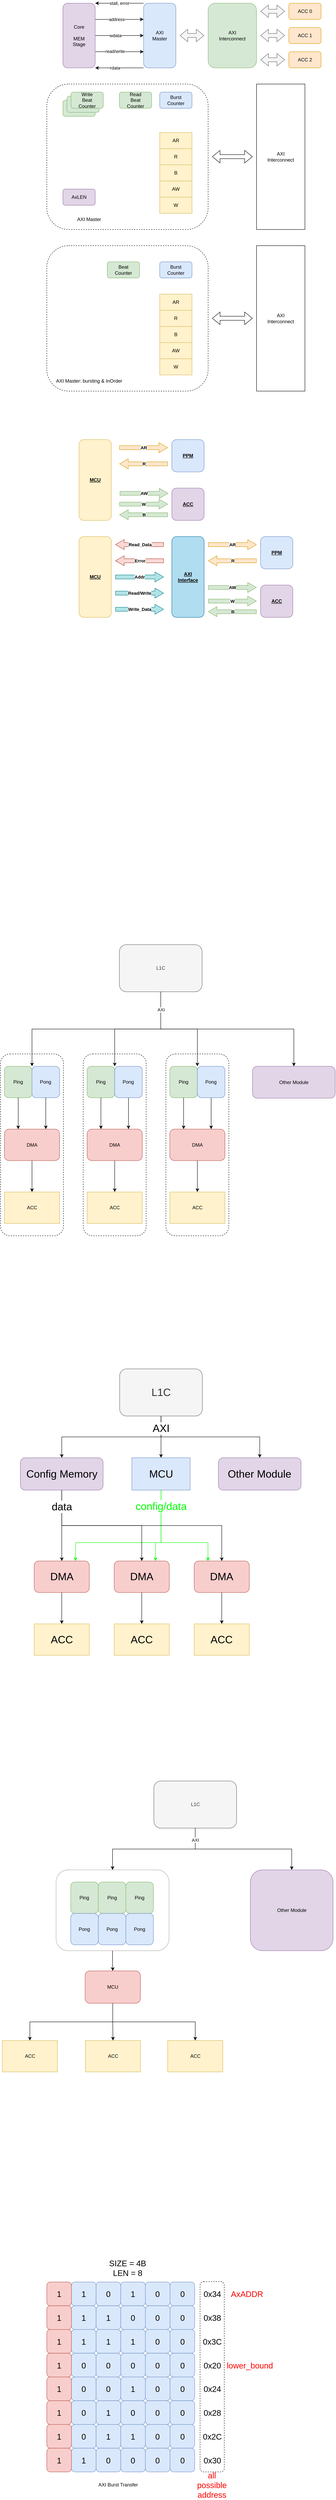 <mxfile version="21.6.8" type="device">
  <diagram name="Page-1" id="bExx7wGsUh9tUVkABb7P">
    <mxGraphModel dx="1382" dy="830" grid="0" gridSize="10" guides="1" tooltips="1" connect="1" arrows="1" fold="1" page="1" pageScale="1" pageWidth="850" pageHeight="1100" math="0" shadow="0">
      <root>
        <mxCell id="0" />
        <mxCell id="1" parent="0" />
        <mxCell id="WBLpp9h8ud4ae9By1l-Y-78" value="" style="rounded=1;whiteSpace=wrap;html=1;dashed=1;" parent="1" vertex="1">
          <mxGeometry x="500" y="5719" width="60" height="471" as="geometry" />
        </mxCell>
        <mxCell id="S4FHqJlfXJ-YBWW90FeC-46" value="" style="rounded=1;whiteSpace=wrap;html=1;dashed=1;" parent="1" vertex="1">
          <mxGeometry x="120" y="280" width="400" height="360" as="geometry" />
        </mxCell>
        <mxCell id="S4FHqJlfXJ-YBWW90FeC-2" value="" style="rounded=1;whiteSpace=wrap;html=1;fillColor=#d5e8d4;strokeColor=#82b366;" parent="1" vertex="1">
          <mxGeometry x="160" y="320" width="80" height="40" as="geometry" />
        </mxCell>
        <mxCell id="S4FHqJlfXJ-YBWW90FeC-3" value="AXI&lt;br&gt;Interconnect" style="rounded=0;whiteSpace=wrap;html=1;" parent="1" vertex="1">
          <mxGeometry x="640" y="280" width="120" height="360" as="geometry" />
        </mxCell>
        <mxCell id="S4FHqJlfXJ-YBWW90FeC-6" value="AR" style="rounded=0;whiteSpace=wrap;html=1;fillColor=#fff2cc;strokeColor=#d6b656;" parent="1" vertex="1">
          <mxGeometry x="400" y="400" width="80" height="40" as="geometry" />
        </mxCell>
        <mxCell id="S4FHqJlfXJ-YBWW90FeC-12" value="R" style="rounded=0;whiteSpace=wrap;html=1;fillColor=#fff2cc;strokeColor=#d6b656;" parent="1" vertex="1">
          <mxGeometry x="400" y="440" width="80" height="40" as="geometry" />
        </mxCell>
        <mxCell id="S4FHqJlfXJ-YBWW90FeC-13" value="B" style="rounded=0;whiteSpace=wrap;html=1;fillColor=#fff2cc;strokeColor=#d6b656;" parent="1" vertex="1">
          <mxGeometry x="400" y="480" width="80" height="40" as="geometry" />
        </mxCell>
        <mxCell id="S4FHqJlfXJ-YBWW90FeC-14" value="AW" style="rounded=0;whiteSpace=wrap;html=1;fillColor=#fff2cc;strokeColor=#d6b656;" parent="1" vertex="1">
          <mxGeometry x="400" y="520" width="80" height="40" as="geometry" />
        </mxCell>
        <mxCell id="S4FHqJlfXJ-YBWW90FeC-15" value="W" style="rounded=0;whiteSpace=wrap;html=1;fillColor=#fff2cc;strokeColor=#d6b656;" parent="1" vertex="1">
          <mxGeometry x="400" y="560" width="80" height="40" as="geometry" />
        </mxCell>
        <mxCell id="S4FHqJlfXJ-YBWW90FeC-18" style="edgeStyle=orthogonalEdgeStyle;rounded=0;orthogonalLoop=1;jettySize=auto;html=1;exitX=1;exitY=0.25;exitDx=0;exitDy=0;entryX=0;entryY=0.25;entryDx=0;entryDy=0;" parent="1" source="S4FHqJlfXJ-YBWW90FeC-16" target="S4FHqJlfXJ-YBWW90FeC-17" edge="1">
          <mxGeometry relative="1" as="geometry" />
        </mxCell>
        <mxCell id="S4FHqJlfXJ-YBWW90FeC-19" value="address" style="edgeLabel;html=1;align=center;verticalAlign=middle;resizable=0;points=[];" parent="S4FHqJlfXJ-YBWW90FeC-18" vertex="1" connectable="0">
          <mxGeometry x="-0.126" relative="1" as="geometry">
            <mxPoint as="offset" />
          </mxGeometry>
        </mxCell>
        <mxCell id="S4FHqJlfXJ-YBWW90FeC-20" style="edgeStyle=orthogonalEdgeStyle;rounded=0;orthogonalLoop=1;jettySize=auto;html=1;exitX=1;exitY=0.5;exitDx=0;exitDy=0;entryX=0;entryY=0.5;entryDx=0;entryDy=0;" parent="1" source="S4FHqJlfXJ-YBWW90FeC-16" target="S4FHqJlfXJ-YBWW90FeC-17" edge="1">
          <mxGeometry relative="1" as="geometry" />
        </mxCell>
        <mxCell id="S4FHqJlfXJ-YBWW90FeC-21" value="wdata" style="edgeLabel;html=1;align=center;verticalAlign=middle;resizable=0;points=[];" parent="S4FHqJlfXJ-YBWW90FeC-20" vertex="1" connectable="0">
          <mxGeometry x="-0.175" relative="1" as="geometry">
            <mxPoint as="offset" />
          </mxGeometry>
        </mxCell>
        <mxCell id="S4FHqJlfXJ-YBWW90FeC-22" style="edgeStyle=orthogonalEdgeStyle;rounded=0;orthogonalLoop=1;jettySize=auto;html=1;exitX=1;exitY=0.75;exitDx=0;exitDy=0;entryX=0;entryY=0.75;entryDx=0;entryDy=0;" parent="1" source="S4FHqJlfXJ-YBWW90FeC-16" target="S4FHqJlfXJ-YBWW90FeC-17" edge="1">
          <mxGeometry relative="1" as="geometry" />
        </mxCell>
        <mxCell id="S4FHqJlfXJ-YBWW90FeC-23" value="read/write" style="edgeLabel;html=1;align=center;verticalAlign=middle;resizable=0;points=[];" parent="S4FHqJlfXJ-YBWW90FeC-22" vertex="1" connectable="0">
          <mxGeometry x="-0.188" y="1" relative="1" as="geometry">
            <mxPoint as="offset" />
          </mxGeometry>
        </mxCell>
        <mxCell id="S4FHqJlfXJ-YBWW90FeC-16" value="Core&lt;br&gt;&lt;br&gt;MEM&lt;br&gt;Stage" style="rounded=1;whiteSpace=wrap;html=1;fillColor=#e1d5e7;strokeColor=#9673a6;" parent="1" vertex="1">
          <mxGeometry x="160" y="80" width="80" height="160" as="geometry" />
        </mxCell>
        <mxCell id="S4FHqJlfXJ-YBWW90FeC-24" style="edgeStyle=orthogonalEdgeStyle;rounded=0;orthogonalLoop=1;jettySize=auto;html=1;exitX=0;exitY=1;exitDx=0;exitDy=0;entryX=1;entryY=1;entryDx=0;entryDy=0;" parent="1" source="S4FHqJlfXJ-YBWW90FeC-17" target="S4FHqJlfXJ-YBWW90FeC-16" edge="1">
          <mxGeometry relative="1" as="geometry">
            <Array as="points">
              <mxPoint x="300" y="240" />
              <mxPoint x="300" y="240" />
            </Array>
          </mxGeometry>
        </mxCell>
        <mxCell id="S4FHqJlfXJ-YBWW90FeC-25" value="rdata" style="edgeLabel;html=1;align=center;verticalAlign=middle;resizable=0;points=[];" parent="S4FHqJlfXJ-YBWW90FeC-24" vertex="1" connectable="0">
          <mxGeometry x="0.188" relative="1" as="geometry">
            <mxPoint as="offset" />
          </mxGeometry>
        </mxCell>
        <mxCell id="S4FHqJlfXJ-YBWW90FeC-26" style="edgeStyle=orthogonalEdgeStyle;rounded=0;orthogonalLoop=1;jettySize=auto;html=1;exitX=0;exitY=0;exitDx=0;exitDy=0;entryX=1;entryY=0;entryDx=0;entryDy=0;" parent="1" source="S4FHqJlfXJ-YBWW90FeC-17" target="S4FHqJlfXJ-YBWW90FeC-16" edge="1">
          <mxGeometry relative="1" as="geometry">
            <Array as="points">
              <mxPoint x="300" y="80" />
              <mxPoint x="300" y="80" />
            </Array>
          </mxGeometry>
        </mxCell>
        <mxCell id="S4FHqJlfXJ-YBWW90FeC-27" value="stall, error" style="edgeLabel;html=1;align=center;verticalAlign=middle;resizable=0;points=[];" parent="S4FHqJlfXJ-YBWW90FeC-26" vertex="1" connectable="0">
          <mxGeometry x="0.011" relative="1" as="geometry">
            <mxPoint as="offset" />
          </mxGeometry>
        </mxCell>
        <mxCell id="S4FHqJlfXJ-YBWW90FeC-17" value="AXI&lt;br&gt;Master" style="rounded=1;whiteSpace=wrap;html=1;fillColor=#dae8fc;strokeColor=#6c8ebf;" parent="1" vertex="1">
          <mxGeometry x="360" y="80" width="80" height="160" as="geometry" />
        </mxCell>
        <mxCell id="S4FHqJlfXJ-YBWW90FeC-28" value="AXI&lt;br&gt;Interconnect" style="rounded=1;whiteSpace=wrap;html=1;fillColor=#d5e8d4;strokeColor=#82b366;" parent="1" vertex="1">
          <mxGeometry x="520" y="80" width="120" height="160" as="geometry" />
        </mxCell>
        <mxCell id="S4FHqJlfXJ-YBWW90FeC-29" value="ACC 0" style="rounded=1;whiteSpace=wrap;html=1;fillColor=#ffe6cc;strokeColor=#d79b00;" parent="1" vertex="1">
          <mxGeometry x="720" y="80" width="80" height="40" as="geometry" />
        </mxCell>
        <mxCell id="S4FHqJlfXJ-YBWW90FeC-30" value="ACC 2" style="rounded=1;whiteSpace=wrap;html=1;fillColor=#ffe6cc;strokeColor=#d79b00;" parent="1" vertex="1">
          <mxGeometry x="720" y="200" width="80" height="40" as="geometry" />
        </mxCell>
        <mxCell id="S4FHqJlfXJ-YBWW90FeC-31" value="ACC 1" style="rounded=1;whiteSpace=wrap;html=1;fillColor=#ffe6cc;strokeColor=#d79b00;" parent="1" vertex="1">
          <mxGeometry x="720" y="140" width="80" height="40" as="geometry" />
        </mxCell>
        <mxCell id="S4FHqJlfXJ-YBWW90FeC-32" value="" style="shape=flexArrow;endArrow=classic;startArrow=classic;html=1;rounded=0;fillColor=#f5f5f5;strokeColor=#666666;" parent="1" edge="1">
          <mxGeometry width="100" height="100" relative="1" as="geometry">
            <mxPoint x="450" y="159.88" as="sourcePoint" />
            <mxPoint x="510" y="159.88" as="targetPoint" />
          </mxGeometry>
        </mxCell>
        <mxCell id="S4FHqJlfXJ-YBWW90FeC-33" value="" style="shape=flexArrow;endArrow=classic;startArrow=classic;html=1;rounded=0;fillColor=#f5f5f5;strokeColor=#666666;" parent="1" edge="1">
          <mxGeometry width="100" height="100" relative="1" as="geometry">
            <mxPoint x="650" y="159.88" as="sourcePoint" />
            <mxPoint x="710" y="159.88" as="targetPoint" />
          </mxGeometry>
        </mxCell>
        <mxCell id="S4FHqJlfXJ-YBWW90FeC-34" value="" style="shape=flexArrow;endArrow=classic;startArrow=classic;html=1;rounded=0;fillColor=#f5f5f5;strokeColor=#666666;" parent="1" edge="1">
          <mxGeometry width="100" height="100" relative="1" as="geometry">
            <mxPoint x="650" y="219.88" as="sourcePoint" />
            <mxPoint x="710" y="219.88" as="targetPoint" />
          </mxGeometry>
        </mxCell>
        <mxCell id="S4FHqJlfXJ-YBWW90FeC-35" value="" style="shape=flexArrow;endArrow=classic;startArrow=classic;html=1;rounded=0;fillColor=#f5f5f5;strokeColor=#666666;" parent="1" edge="1">
          <mxGeometry width="100" height="100" relative="1" as="geometry">
            <mxPoint x="650" y="99.88" as="sourcePoint" />
            <mxPoint x="710" y="99.88" as="targetPoint" />
          </mxGeometry>
        </mxCell>
        <mxCell id="S4FHqJlfXJ-YBWW90FeC-39" value="" style="rounded=1;whiteSpace=wrap;html=1;fillColor=#d5e8d4;strokeColor=#82b366;" parent="1" vertex="1">
          <mxGeometry x="170" y="310" width="80" height="40" as="geometry" />
        </mxCell>
        <mxCell id="S4FHqJlfXJ-YBWW90FeC-38" value="Write&lt;br&gt;Beat&lt;br&gt;Counter" style="rounded=1;whiteSpace=wrap;html=1;fillColor=#d5e8d4;strokeColor=#82b366;" parent="1" vertex="1">
          <mxGeometry x="180" y="300" width="80" height="40" as="geometry" />
        </mxCell>
        <mxCell id="S4FHqJlfXJ-YBWW90FeC-40" value="Burst&lt;br&gt;Counter" style="rounded=1;whiteSpace=wrap;html=1;fillColor=#dae8fc;strokeColor=#6c8ebf;" parent="1" vertex="1">
          <mxGeometry x="400" y="300" width="80" height="40" as="geometry" />
        </mxCell>
        <mxCell id="S4FHqJlfXJ-YBWW90FeC-43" value="Read&lt;br&gt;Beat&lt;br&gt;Counter" style="rounded=1;whiteSpace=wrap;html=1;fillColor=#d5e8d4;strokeColor=#82b366;" parent="1" vertex="1">
          <mxGeometry x="300" y="300" width="80" height="40" as="geometry" />
        </mxCell>
        <mxCell id="S4FHqJlfXJ-YBWW90FeC-50" value="AXI Master" style="text;html=1;strokeColor=none;fillColor=none;align=center;verticalAlign=middle;whiteSpace=wrap;rounded=0;" parent="1" vertex="1">
          <mxGeometry x="140" y="600" width="170" height="30" as="geometry" />
        </mxCell>
        <mxCell id="S4FHqJlfXJ-YBWW90FeC-51" value="" style="shape=flexArrow;endArrow=classic;startArrow=classic;html=1;rounded=0;" parent="1" edge="1">
          <mxGeometry width="100" height="100" relative="1" as="geometry">
            <mxPoint x="530" y="459.79" as="sourcePoint" />
            <mxPoint x="630" y="459.79" as="targetPoint" />
          </mxGeometry>
        </mxCell>
        <mxCell id="S4FHqJlfXJ-YBWW90FeC-52" value="" style="rounded=1;whiteSpace=wrap;html=1;dashed=1;" parent="1" vertex="1">
          <mxGeometry x="120" y="680" width="400" height="360" as="geometry" />
        </mxCell>
        <mxCell id="S4FHqJlfXJ-YBWW90FeC-54" value="AXI&lt;br&gt;Interconnect" style="rounded=0;whiteSpace=wrap;html=1;" parent="1" vertex="1">
          <mxGeometry x="640" y="680" width="120" height="360" as="geometry" />
        </mxCell>
        <mxCell id="S4FHqJlfXJ-YBWW90FeC-55" value="AR" style="rounded=0;whiteSpace=wrap;html=1;fillColor=#fff2cc;strokeColor=#d6b656;" parent="1" vertex="1">
          <mxGeometry x="400" y="800" width="80" height="40" as="geometry" />
        </mxCell>
        <mxCell id="S4FHqJlfXJ-YBWW90FeC-57" value="R" style="rounded=0;whiteSpace=wrap;html=1;fillColor=#fff2cc;strokeColor=#d6b656;" parent="1" vertex="1">
          <mxGeometry x="400" y="840" width="80" height="40" as="geometry" />
        </mxCell>
        <mxCell id="S4FHqJlfXJ-YBWW90FeC-58" value="B" style="rounded=0;whiteSpace=wrap;html=1;fillColor=#fff2cc;strokeColor=#d6b656;" parent="1" vertex="1">
          <mxGeometry x="400" y="880" width="80" height="40" as="geometry" />
        </mxCell>
        <mxCell id="S4FHqJlfXJ-YBWW90FeC-59" value="AW" style="rounded=0;whiteSpace=wrap;html=1;fillColor=#fff2cc;strokeColor=#d6b656;" parent="1" vertex="1">
          <mxGeometry x="400" y="920" width="80" height="40" as="geometry" />
        </mxCell>
        <mxCell id="S4FHqJlfXJ-YBWW90FeC-60" value="W" style="rounded=0;whiteSpace=wrap;html=1;fillColor=#fff2cc;strokeColor=#d6b656;" parent="1" vertex="1">
          <mxGeometry x="400" y="960" width="80" height="40" as="geometry" />
        </mxCell>
        <mxCell id="S4FHqJlfXJ-YBWW90FeC-63" value="Burst&lt;br&gt;Counter" style="rounded=1;whiteSpace=wrap;html=1;fillColor=#dae8fc;strokeColor=#6c8ebf;" parent="1" vertex="1">
          <mxGeometry x="400" y="720" width="80" height="40" as="geometry" />
        </mxCell>
        <mxCell id="S4FHqJlfXJ-YBWW90FeC-68" value="AXI Master: bursting &amp;amp; InOrder" style="text;html=1;strokeColor=none;fillColor=none;align=center;verticalAlign=middle;whiteSpace=wrap;rounded=0;" parent="1" vertex="1">
          <mxGeometry x="140" y="1000" width="170" height="30" as="geometry" />
        </mxCell>
        <mxCell id="S4FHqJlfXJ-YBWW90FeC-69" value="" style="shape=flexArrow;endArrow=classic;startArrow=classic;html=1;rounded=0;" parent="1" edge="1">
          <mxGeometry width="100" height="100" relative="1" as="geometry">
            <mxPoint x="530" y="859.79" as="sourcePoint" />
            <mxPoint x="630" y="859.79" as="targetPoint" />
          </mxGeometry>
        </mxCell>
        <mxCell id="S4FHqJlfXJ-YBWW90FeC-70" value="Beat&lt;br&gt;Counter" style="rounded=1;whiteSpace=wrap;html=1;fillColor=#d5e8d4;strokeColor=#82b366;" parent="1" vertex="1">
          <mxGeometry x="270" y="720" width="80" height="40" as="geometry" />
        </mxCell>
        <mxCell id="S4FHqJlfXJ-YBWW90FeC-71" value="AxLEN" style="rounded=1;whiteSpace=wrap;html=1;fillColor=#e1d5e7;strokeColor=#9673a6;" parent="1" vertex="1">
          <mxGeometry x="160" y="540" width="80" height="40" as="geometry" />
        </mxCell>
        <mxCell id="SkjHFvPQyZqQ3PcsHYjH-1" value="MCU" style="rounded=1;whiteSpace=wrap;html=1;fillColor=#fff2cc;strokeColor=#d6b656;fontStyle=5" parent="1" vertex="1">
          <mxGeometry x="200" y="1160" width="80" height="200" as="geometry" />
        </mxCell>
        <mxCell id="SkjHFvPQyZqQ3PcsHYjH-2" value="PPM" style="rounded=1;whiteSpace=wrap;html=1;fillColor=#dae8fc;strokeColor=#6c8ebf;fontStyle=5" parent="1" vertex="1">
          <mxGeometry x="430" y="1160" width="80" height="80" as="geometry" />
        </mxCell>
        <mxCell id="SkjHFvPQyZqQ3PcsHYjH-3" value="" style="shape=flexArrow;endArrow=classic;html=1;rounded=0;endWidth=13.714;endSize=6.811;fillColor=#ffe6cc;strokeColor=#d79b00;fontStyle=1" parent="1" edge="1">
          <mxGeometry width="50" height="50" relative="1" as="geometry">
            <mxPoint x="300" y="1180" as="sourcePoint" />
            <mxPoint x="420" y="1180" as="targetPoint" />
          </mxGeometry>
        </mxCell>
        <mxCell id="SkjHFvPQyZqQ3PcsHYjH-5" value="AR" style="edgeLabel;html=1;align=center;verticalAlign=middle;resizable=0;points=[];fontStyle=1" parent="SkjHFvPQyZqQ3PcsHYjH-3" vertex="1" connectable="0">
          <mxGeometry x="-0.141" y="2" relative="1" as="geometry">
            <mxPoint x="8" y="2" as="offset" />
          </mxGeometry>
        </mxCell>
        <mxCell id="SkjHFvPQyZqQ3PcsHYjH-6" value="" style="shape=flexArrow;endArrow=classic;html=1;rounded=0;endWidth=13.714;endSize=6.811;fillColor=#ffe6cc;strokeColor=#d79b00;fontStyle=1" parent="1" edge="1">
          <mxGeometry width="50" height="50" relative="1" as="geometry">
            <mxPoint x="420" y="1220" as="sourcePoint" />
            <mxPoint x="300" y="1220" as="targetPoint" />
          </mxGeometry>
        </mxCell>
        <mxCell id="SkjHFvPQyZqQ3PcsHYjH-8" value="R" style="edgeLabel;html=1;align=center;verticalAlign=middle;resizable=0;points=[];fontStyle=1" parent="SkjHFvPQyZqQ3PcsHYjH-6" vertex="1" connectable="0">
          <mxGeometry x="-0.012" y="-2" relative="1" as="geometry">
            <mxPoint y="2" as="offset" />
          </mxGeometry>
        </mxCell>
        <mxCell id="SkjHFvPQyZqQ3PcsHYjH-10" value="ACC" style="rounded=1;whiteSpace=wrap;html=1;fillColor=#e1d5e7;strokeColor=#9673a6;fontStyle=5" parent="1" vertex="1">
          <mxGeometry x="430" y="1280" width="80" height="80" as="geometry" />
        </mxCell>
        <mxCell id="SkjHFvPQyZqQ3PcsHYjH-11" value="" style="shape=flexArrow;endArrow=classic;html=1;rounded=0;endWidth=13.714;endSize=6.811;fillColor=#d5e8d4;strokeColor=#82b366;fontStyle=1" parent="1" edge="1">
          <mxGeometry width="50" height="50" relative="1" as="geometry">
            <mxPoint x="301" y="1293" as="sourcePoint" />
            <mxPoint x="421" y="1293" as="targetPoint" />
          </mxGeometry>
        </mxCell>
        <mxCell id="SkjHFvPQyZqQ3PcsHYjH-12" value="AW" style="edgeLabel;html=1;align=center;verticalAlign=middle;resizable=0;points=[];fontStyle=1" parent="SkjHFvPQyZqQ3PcsHYjH-11" vertex="1" connectable="0">
          <mxGeometry x="-0.141" y="2" relative="1" as="geometry">
            <mxPoint x="8" y="2" as="offset" />
          </mxGeometry>
        </mxCell>
        <mxCell id="SkjHFvPQyZqQ3PcsHYjH-13" value="" style="shape=flexArrow;endArrow=classic;html=1;rounded=0;endWidth=13.714;endSize=6.811;fillColor=#d5e8d4;strokeColor=#82b366;fontStyle=1" parent="1" edge="1">
          <mxGeometry width="50" height="50" relative="1" as="geometry">
            <mxPoint x="420" y="1346" as="sourcePoint" />
            <mxPoint x="300" y="1346" as="targetPoint" />
          </mxGeometry>
        </mxCell>
        <mxCell id="SkjHFvPQyZqQ3PcsHYjH-14" value="B" style="edgeLabel;html=1;align=center;verticalAlign=middle;resizable=0;points=[];fontStyle=1" parent="SkjHFvPQyZqQ3PcsHYjH-13" vertex="1" connectable="0">
          <mxGeometry x="-0.012" y="-2" relative="1" as="geometry">
            <mxPoint y="2" as="offset" />
          </mxGeometry>
        </mxCell>
        <mxCell id="SkjHFvPQyZqQ3PcsHYjH-15" value="" style="shape=flexArrow;endArrow=classic;html=1;rounded=0;endWidth=13.714;endSize=6.811;fillColor=#d5e8d4;strokeColor=#82b366;fontStyle=1" parent="1" edge="1">
          <mxGeometry width="50" height="50" relative="1" as="geometry">
            <mxPoint x="300" y="1319.71" as="sourcePoint" />
            <mxPoint x="420" y="1319.71" as="targetPoint" />
          </mxGeometry>
        </mxCell>
        <mxCell id="SkjHFvPQyZqQ3PcsHYjH-16" value="W" style="edgeLabel;html=1;align=center;verticalAlign=middle;resizable=0;points=[];fontStyle=1" parent="SkjHFvPQyZqQ3PcsHYjH-15" vertex="1" connectable="0">
          <mxGeometry x="-0.141" y="2" relative="1" as="geometry">
            <mxPoint x="8" y="2" as="offset" />
          </mxGeometry>
        </mxCell>
        <mxCell id="SkjHFvPQyZqQ3PcsHYjH-18" value="MCU" style="rounded=1;whiteSpace=wrap;html=1;fillColor=#fff2cc;strokeColor=#d6b656;fontStyle=5" parent="1" vertex="1">
          <mxGeometry x="200" y="1400" width="80" height="200" as="geometry" />
        </mxCell>
        <mxCell id="SkjHFvPQyZqQ3PcsHYjH-19" value="PPM" style="rounded=1;whiteSpace=wrap;html=1;fillColor=#dae8fc;strokeColor=#6c8ebf;fontStyle=5" parent="1" vertex="1">
          <mxGeometry x="650" y="1400" width="80" height="80" as="geometry" />
        </mxCell>
        <mxCell id="SkjHFvPQyZqQ3PcsHYjH-20" value="" style="shape=flexArrow;endArrow=classic;html=1;rounded=0;endWidth=13.714;endSize=6.811;fillColor=#ffe6cc;strokeColor=#d79b00;fontStyle=1" parent="1" edge="1">
          <mxGeometry width="50" height="50" relative="1" as="geometry">
            <mxPoint x="520" y="1420" as="sourcePoint" />
            <mxPoint x="640" y="1420" as="targetPoint" />
          </mxGeometry>
        </mxCell>
        <mxCell id="SkjHFvPQyZqQ3PcsHYjH-21" value="AR" style="edgeLabel;html=1;align=center;verticalAlign=middle;resizable=0;points=[];fontStyle=1" parent="SkjHFvPQyZqQ3PcsHYjH-20" vertex="1" connectable="0">
          <mxGeometry x="-0.141" y="2" relative="1" as="geometry">
            <mxPoint x="8" y="2" as="offset" />
          </mxGeometry>
        </mxCell>
        <mxCell id="SkjHFvPQyZqQ3PcsHYjH-22" value="" style="shape=flexArrow;endArrow=classic;html=1;rounded=0;endWidth=13.714;endSize=6.811;fillColor=#ffe6cc;strokeColor=#d79b00;fontStyle=1" parent="1" edge="1">
          <mxGeometry width="50" height="50" relative="1" as="geometry">
            <mxPoint x="640" y="1460" as="sourcePoint" />
            <mxPoint x="520" y="1460" as="targetPoint" />
          </mxGeometry>
        </mxCell>
        <mxCell id="SkjHFvPQyZqQ3PcsHYjH-23" value="R" style="edgeLabel;html=1;align=center;verticalAlign=middle;resizable=0;points=[];fontStyle=1" parent="SkjHFvPQyZqQ3PcsHYjH-22" vertex="1" connectable="0">
          <mxGeometry x="-0.012" y="-2" relative="1" as="geometry">
            <mxPoint y="2" as="offset" />
          </mxGeometry>
        </mxCell>
        <mxCell id="SkjHFvPQyZqQ3PcsHYjH-24" value="ACC" style="rounded=1;whiteSpace=wrap;html=1;fillColor=#e1d5e7;strokeColor=#9673a6;fontStyle=5" parent="1" vertex="1">
          <mxGeometry x="650" y="1520" width="80" height="80" as="geometry" />
        </mxCell>
        <mxCell id="SkjHFvPQyZqQ3PcsHYjH-25" value="" style="shape=flexArrow;endArrow=classic;html=1;rounded=0;endWidth=13.714;endSize=6.811;fillColor=#d5e8d4;strokeColor=#82b366;fontStyle=1" parent="1" edge="1">
          <mxGeometry width="50" height="50" relative="1" as="geometry">
            <mxPoint x="520" y="1526" as="sourcePoint" />
            <mxPoint x="640" y="1526" as="targetPoint" />
          </mxGeometry>
        </mxCell>
        <mxCell id="SkjHFvPQyZqQ3PcsHYjH-26" value="AW" style="edgeLabel;html=1;align=center;verticalAlign=middle;resizable=0;points=[];fontStyle=1" parent="SkjHFvPQyZqQ3PcsHYjH-25" vertex="1" connectable="0">
          <mxGeometry x="-0.141" y="2" relative="1" as="geometry">
            <mxPoint x="8" y="2" as="offset" />
          </mxGeometry>
        </mxCell>
        <mxCell id="SkjHFvPQyZqQ3PcsHYjH-27" value="" style="shape=flexArrow;endArrow=classic;html=1;rounded=0;endWidth=13.714;endSize=6.811;fillColor=#d5e8d4;strokeColor=#82b366;fontStyle=1" parent="1" edge="1">
          <mxGeometry width="50" height="50" relative="1" as="geometry">
            <mxPoint x="640" y="1586" as="sourcePoint" />
            <mxPoint x="520" y="1586" as="targetPoint" />
          </mxGeometry>
        </mxCell>
        <mxCell id="SkjHFvPQyZqQ3PcsHYjH-28" value="B" style="edgeLabel;html=1;align=center;verticalAlign=middle;resizable=0;points=[];fontStyle=1" parent="SkjHFvPQyZqQ3PcsHYjH-27" vertex="1" connectable="0">
          <mxGeometry x="-0.012" y="-2" relative="1" as="geometry">
            <mxPoint y="2" as="offset" />
          </mxGeometry>
        </mxCell>
        <mxCell id="SkjHFvPQyZqQ3PcsHYjH-29" value="" style="shape=flexArrow;endArrow=classic;html=1;rounded=0;endWidth=13.714;endSize=6.811;fillColor=#d5e8d4;strokeColor=#82b366;fontStyle=1" parent="1" edge="1">
          <mxGeometry width="50" height="50" relative="1" as="geometry">
            <mxPoint x="520" y="1559.71" as="sourcePoint" />
            <mxPoint x="640" y="1559.71" as="targetPoint" />
          </mxGeometry>
        </mxCell>
        <mxCell id="SkjHFvPQyZqQ3PcsHYjH-30" value="W" style="edgeLabel;html=1;align=center;verticalAlign=middle;resizable=0;points=[];fontStyle=1" parent="SkjHFvPQyZqQ3PcsHYjH-29" vertex="1" connectable="0">
          <mxGeometry x="-0.141" y="2" relative="1" as="geometry">
            <mxPoint x="8" y="2" as="offset" />
          </mxGeometry>
        </mxCell>
        <mxCell id="SkjHFvPQyZqQ3PcsHYjH-31" value="AXI&lt;br&gt;Interface" style="rounded=1;whiteSpace=wrap;html=1;fillColor=#b1ddf0;fontStyle=5;strokeColor=#10739e;" parent="1" vertex="1">
          <mxGeometry x="430" y="1400" width="80" height="200" as="geometry" />
        </mxCell>
        <mxCell id="SkjHFvPQyZqQ3PcsHYjH-32" value="" style="shape=flexArrow;endArrow=classic;html=1;rounded=0;endWidth=13.714;endSize=6.811;fillColor=#b0e3e6;strokeColor=#0e8088;fontStyle=1" parent="1" edge="1">
          <mxGeometry width="50" height="50" relative="1" as="geometry">
            <mxPoint x="290" y="1500" as="sourcePoint" />
            <mxPoint x="410" y="1500" as="targetPoint" />
          </mxGeometry>
        </mxCell>
        <mxCell id="SkjHFvPQyZqQ3PcsHYjH-33" value="Addr" style="edgeLabel;html=1;align=center;verticalAlign=middle;resizable=0;points=[];fontStyle=1" parent="SkjHFvPQyZqQ3PcsHYjH-32" vertex="1" connectable="0">
          <mxGeometry x="-0.141" y="2" relative="1" as="geometry">
            <mxPoint x="8" y="2" as="offset" />
          </mxGeometry>
        </mxCell>
        <mxCell id="SkjHFvPQyZqQ3PcsHYjH-34" value="" style="shape=flexArrow;endArrow=classic;html=1;rounded=0;endWidth=13.714;endSize=6.811;fillColor=#b0e3e6;strokeColor=#0e8088;fontStyle=1" parent="1" edge="1">
          <mxGeometry width="50" height="50" relative="1" as="geometry">
            <mxPoint x="290" y="1540" as="sourcePoint" />
            <mxPoint x="410" y="1540" as="targetPoint" />
          </mxGeometry>
        </mxCell>
        <mxCell id="SkjHFvPQyZqQ3PcsHYjH-35" value="Read/Write" style="edgeLabel;html=1;align=center;verticalAlign=middle;resizable=0;points=[];fontStyle=1" parent="SkjHFvPQyZqQ3PcsHYjH-34" vertex="1" connectable="0">
          <mxGeometry x="-0.141" y="2" relative="1" as="geometry">
            <mxPoint x="8" y="2" as="offset" />
          </mxGeometry>
        </mxCell>
        <mxCell id="SkjHFvPQyZqQ3PcsHYjH-36" value="" style="shape=flexArrow;endArrow=classic;html=1;rounded=0;endWidth=13.714;endSize=6.811;fillColor=#b0e3e6;strokeColor=#0e8088;fontStyle=1" parent="1" edge="1">
          <mxGeometry width="50" height="50" relative="1" as="geometry">
            <mxPoint x="290" y="1580" as="sourcePoint" />
            <mxPoint x="410" y="1580" as="targetPoint" />
          </mxGeometry>
        </mxCell>
        <mxCell id="SkjHFvPQyZqQ3PcsHYjH-37" value="Write_Data" style="edgeLabel;html=1;align=center;verticalAlign=middle;resizable=0;points=[];fontStyle=1" parent="SkjHFvPQyZqQ3PcsHYjH-36" vertex="1" connectable="0">
          <mxGeometry x="-0.141" y="2" relative="1" as="geometry">
            <mxPoint x="8" y="2" as="offset" />
          </mxGeometry>
        </mxCell>
        <mxCell id="SkjHFvPQyZqQ3PcsHYjH-38" value="" style="shape=flexArrow;endArrow=classic;html=1;rounded=0;endWidth=13.714;endSize=6.811;fillColor=#fad9d5;strokeColor=#ae4132;fontStyle=1" parent="1" edge="1">
          <mxGeometry width="50" height="50" relative="1" as="geometry">
            <mxPoint x="410" y="1419.82" as="sourcePoint" />
            <mxPoint x="290" y="1419.82" as="targetPoint" />
          </mxGeometry>
        </mxCell>
        <mxCell id="SkjHFvPQyZqQ3PcsHYjH-39" value="Read_Data" style="edgeLabel;html=1;align=center;verticalAlign=middle;resizable=0;points=[];fontStyle=1" parent="SkjHFvPQyZqQ3PcsHYjH-38" vertex="1" connectable="0">
          <mxGeometry x="-0.012" y="-2" relative="1" as="geometry">
            <mxPoint y="2" as="offset" />
          </mxGeometry>
        </mxCell>
        <mxCell id="SkjHFvPQyZqQ3PcsHYjH-41" value="" style="shape=flexArrow;endArrow=classic;html=1;rounded=0;endWidth=13.714;endSize=6.811;fillColor=#fad9d5;strokeColor=#ae4132;fontStyle=1" parent="1" edge="1">
          <mxGeometry width="50" height="50" relative="1" as="geometry">
            <mxPoint x="410" y="1459.82" as="sourcePoint" />
            <mxPoint x="290" y="1459.82" as="targetPoint" />
          </mxGeometry>
        </mxCell>
        <mxCell id="SkjHFvPQyZqQ3PcsHYjH-42" value="Error" style="edgeLabel;html=1;align=center;verticalAlign=middle;resizable=0;points=[];fontStyle=1" parent="SkjHFvPQyZqQ3PcsHYjH-41" vertex="1" connectable="0">
          <mxGeometry x="-0.012" y="-2" relative="1" as="geometry">
            <mxPoint y="2" as="offset" />
          </mxGeometry>
        </mxCell>
        <mxCell id="YGJ72AznllFPjdNBUUNP-44" value="" style="rounded=1;whiteSpace=wrap;html=1;dashed=1;" parent="1" vertex="1">
          <mxGeometry x="5.33" y="2680.56" width="156" height="450" as="geometry" />
        </mxCell>
        <mxCell id="YGJ72AznllFPjdNBUUNP-16" value="" style="group" parent="1" vertex="1" connectable="0">
          <mxGeometry x="15" y="2711.111" width="136.667" height="388.889" as="geometry" />
        </mxCell>
        <mxCell id="YGJ72AznllFPjdNBUUNP-1" value="ACC" style="rounded=0;whiteSpace=wrap;html=1;fillColor=#fff2cc;strokeColor=#d6b656;" parent="YGJ72AznllFPjdNBUUNP-16" vertex="1">
          <mxGeometry y="311.111" width="136.667" height="77.778" as="geometry" />
        </mxCell>
        <mxCell id="YGJ72AznllFPjdNBUUNP-2" value="Ping" style="rounded=1;whiteSpace=wrap;html=1;fillColor=#d5e8d4;strokeColor=#82b366;" parent="YGJ72AznllFPjdNBUUNP-16" vertex="1">
          <mxGeometry width="68.333" height="77.778" as="geometry" />
        </mxCell>
        <mxCell id="YGJ72AznllFPjdNBUUNP-3" value="Pong" style="rounded=1;whiteSpace=wrap;html=1;fillColor=#dae8fc;strokeColor=#6c8ebf;" parent="YGJ72AznllFPjdNBUUNP-16" vertex="1">
          <mxGeometry x="68.333" width="68.333" height="77.778" as="geometry" />
        </mxCell>
        <mxCell id="YGJ72AznllFPjdNBUUNP-13" style="edgeStyle=orthogonalEdgeStyle;rounded=0;orthogonalLoop=1;jettySize=auto;html=1;exitX=0.5;exitY=1;exitDx=0;exitDy=0;entryX=0.5;entryY=0;entryDx=0;entryDy=0;" parent="YGJ72AznllFPjdNBUUNP-16" source="YGJ72AznllFPjdNBUUNP-4" target="YGJ72AznllFPjdNBUUNP-1" edge="1">
          <mxGeometry relative="1" as="geometry" />
        </mxCell>
        <mxCell id="YGJ72AznllFPjdNBUUNP-4" value="DMA" style="rounded=1;whiteSpace=wrap;html=1;fillColor=#f8cecc;strokeColor=#b85450;" parent="YGJ72AznllFPjdNBUUNP-16" vertex="1">
          <mxGeometry y="155.556" width="136.667" height="77.778" as="geometry" />
        </mxCell>
        <mxCell id="YGJ72AznllFPjdNBUUNP-14" style="edgeStyle=orthogonalEdgeStyle;rounded=0;orthogonalLoop=1;jettySize=auto;html=1;exitX=0.5;exitY=1;exitDx=0;exitDy=0;entryX=0.25;entryY=0;entryDx=0;entryDy=0;" parent="YGJ72AznllFPjdNBUUNP-16" source="YGJ72AznllFPjdNBUUNP-2" target="YGJ72AznllFPjdNBUUNP-4" edge="1">
          <mxGeometry relative="1" as="geometry" />
        </mxCell>
        <mxCell id="YGJ72AznllFPjdNBUUNP-15" style="edgeStyle=orthogonalEdgeStyle;rounded=0;orthogonalLoop=1;jettySize=auto;html=1;exitX=0.5;exitY=1;exitDx=0;exitDy=0;entryX=0.75;entryY=0;entryDx=0;entryDy=0;" parent="YGJ72AznllFPjdNBUUNP-16" source="YGJ72AznllFPjdNBUUNP-3" target="YGJ72AznllFPjdNBUUNP-4" edge="1">
          <mxGeometry relative="1" as="geometry" />
        </mxCell>
        <mxCell id="YGJ72AznllFPjdNBUUNP-17" value="" style="group" parent="1" vertex="1" connectable="0">
          <mxGeometry x="220" y="2711.111" width="146.33" height="419.449" as="geometry" />
        </mxCell>
        <mxCell id="YGJ72AznllFPjdNBUUNP-46" value="" style="rounded=1;whiteSpace=wrap;html=1;dashed=1;" parent="YGJ72AznllFPjdNBUUNP-17" vertex="1">
          <mxGeometry x="-9.67" y="-30.551" width="156" height="450" as="geometry" />
        </mxCell>
        <mxCell id="YGJ72AznllFPjdNBUUNP-18" value="ACC" style="rounded=0;whiteSpace=wrap;html=1;fillColor=#fff2cc;strokeColor=#d6b656;" parent="YGJ72AznllFPjdNBUUNP-17" vertex="1">
          <mxGeometry y="311.111" width="136.667" height="77.778" as="geometry" />
        </mxCell>
        <mxCell id="YGJ72AznllFPjdNBUUNP-19" value="Ping" style="rounded=1;whiteSpace=wrap;html=1;fillColor=#d5e8d4;strokeColor=#82b366;" parent="YGJ72AznllFPjdNBUUNP-17" vertex="1">
          <mxGeometry width="68.333" height="77.778" as="geometry" />
        </mxCell>
        <mxCell id="YGJ72AznllFPjdNBUUNP-20" value="Pong" style="rounded=1;whiteSpace=wrap;html=1;fillColor=#dae8fc;strokeColor=#6c8ebf;" parent="YGJ72AznllFPjdNBUUNP-17" vertex="1">
          <mxGeometry x="68.333" width="68.333" height="77.778" as="geometry" />
        </mxCell>
        <mxCell id="YGJ72AznllFPjdNBUUNP-21" style="edgeStyle=orthogonalEdgeStyle;rounded=0;orthogonalLoop=1;jettySize=auto;html=1;exitX=0.5;exitY=1;exitDx=0;exitDy=0;entryX=0.5;entryY=0;entryDx=0;entryDy=0;" parent="YGJ72AznllFPjdNBUUNP-17" source="YGJ72AznllFPjdNBUUNP-22" target="YGJ72AznllFPjdNBUUNP-18" edge="1">
          <mxGeometry relative="1" as="geometry" />
        </mxCell>
        <mxCell id="YGJ72AznllFPjdNBUUNP-22" value="DMA" style="rounded=1;whiteSpace=wrap;html=1;fillColor=#f8cecc;strokeColor=#b85450;" parent="YGJ72AznllFPjdNBUUNP-17" vertex="1">
          <mxGeometry y="155.556" width="136.667" height="77.778" as="geometry" />
        </mxCell>
        <mxCell id="YGJ72AznllFPjdNBUUNP-23" style="edgeStyle=orthogonalEdgeStyle;rounded=0;orthogonalLoop=1;jettySize=auto;html=1;exitX=0.5;exitY=1;exitDx=0;exitDy=0;entryX=0.25;entryY=0;entryDx=0;entryDy=0;" parent="YGJ72AznllFPjdNBUUNP-17" source="YGJ72AznllFPjdNBUUNP-19" target="YGJ72AznllFPjdNBUUNP-22" edge="1">
          <mxGeometry relative="1" as="geometry" />
        </mxCell>
        <mxCell id="YGJ72AznllFPjdNBUUNP-24" style="edgeStyle=orthogonalEdgeStyle;rounded=0;orthogonalLoop=1;jettySize=auto;html=1;exitX=0.5;exitY=1;exitDx=0;exitDy=0;entryX=0.75;entryY=0;entryDx=0;entryDy=0;" parent="YGJ72AznllFPjdNBUUNP-17" source="YGJ72AznllFPjdNBUUNP-20" target="YGJ72AznllFPjdNBUUNP-22" edge="1">
          <mxGeometry relative="1" as="geometry" />
        </mxCell>
        <mxCell id="YGJ72AznllFPjdNBUUNP-25" value="" style="group" parent="1" vertex="1" connectable="0">
          <mxGeometry x="425" y="2711.111" width="146.33" height="419.449" as="geometry" />
        </mxCell>
        <mxCell id="YGJ72AznllFPjdNBUUNP-47" value="" style="rounded=1;whiteSpace=wrap;html=1;dashed=1;" parent="YGJ72AznllFPjdNBUUNP-25" vertex="1">
          <mxGeometry x="-9.67" y="-30.551" width="156" height="450" as="geometry" />
        </mxCell>
        <mxCell id="YGJ72AznllFPjdNBUUNP-26" value="ACC" style="rounded=0;whiteSpace=wrap;html=1;fillColor=#fff2cc;strokeColor=#d6b656;" parent="YGJ72AznllFPjdNBUUNP-25" vertex="1">
          <mxGeometry y="311.111" width="136.667" height="77.778" as="geometry" />
        </mxCell>
        <mxCell id="YGJ72AznllFPjdNBUUNP-27" value="Ping" style="rounded=1;whiteSpace=wrap;html=1;fillColor=#d5e8d4;strokeColor=#82b366;" parent="YGJ72AznllFPjdNBUUNP-25" vertex="1">
          <mxGeometry width="68.333" height="77.778" as="geometry" />
        </mxCell>
        <mxCell id="YGJ72AznllFPjdNBUUNP-28" value="Pong" style="rounded=1;whiteSpace=wrap;html=1;fillColor=#dae8fc;strokeColor=#6c8ebf;" parent="YGJ72AznllFPjdNBUUNP-25" vertex="1">
          <mxGeometry x="68.333" width="68.333" height="77.778" as="geometry" />
        </mxCell>
        <mxCell id="YGJ72AznllFPjdNBUUNP-29" style="edgeStyle=orthogonalEdgeStyle;rounded=0;orthogonalLoop=1;jettySize=auto;html=1;exitX=0.5;exitY=1;exitDx=0;exitDy=0;entryX=0.5;entryY=0;entryDx=0;entryDy=0;" parent="YGJ72AznllFPjdNBUUNP-25" source="YGJ72AznllFPjdNBUUNP-30" target="YGJ72AznllFPjdNBUUNP-26" edge="1">
          <mxGeometry relative="1" as="geometry" />
        </mxCell>
        <mxCell id="YGJ72AznllFPjdNBUUNP-30" value="DMA" style="rounded=1;whiteSpace=wrap;html=1;fillColor=#f8cecc;strokeColor=#b85450;" parent="YGJ72AznllFPjdNBUUNP-25" vertex="1">
          <mxGeometry y="155.556" width="136.667" height="77.778" as="geometry" />
        </mxCell>
        <mxCell id="YGJ72AznllFPjdNBUUNP-31" style="edgeStyle=orthogonalEdgeStyle;rounded=0;orthogonalLoop=1;jettySize=auto;html=1;exitX=0.5;exitY=1;exitDx=0;exitDy=0;entryX=0.25;entryY=0;entryDx=0;entryDy=0;" parent="YGJ72AznllFPjdNBUUNP-25" source="YGJ72AznllFPjdNBUUNP-27" target="YGJ72AznllFPjdNBUUNP-30" edge="1">
          <mxGeometry relative="1" as="geometry" />
        </mxCell>
        <mxCell id="YGJ72AznllFPjdNBUUNP-32" style="edgeStyle=orthogonalEdgeStyle;rounded=0;orthogonalLoop=1;jettySize=auto;html=1;exitX=0.5;exitY=1;exitDx=0;exitDy=0;entryX=0.75;entryY=0;entryDx=0;entryDy=0;" parent="YGJ72AznllFPjdNBUUNP-25" source="YGJ72AznllFPjdNBUUNP-28" target="YGJ72AznllFPjdNBUUNP-30" edge="1">
          <mxGeometry relative="1" as="geometry" />
        </mxCell>
        <mxCell id="YGJ72AznllFPjdNBUUNP-38" style="edgeStyle=orthogonalEdgeStyle;rounded=0;orthogonalLoop=1;jettySize=auto;html=1;exitX=0.5;exitY=1;exitDx=0;exitDy=0;entryX=1;entryY=0;entryDx=0;entryDy=0;" parent="1" source="YGJ72AznllFPjdNBUUNP-33" target="YGJ72AznllFPjdNBUUNP-2" edge="1">
          <mxGeometry relative="1" as="geometry" />
        </mxCell>
        <mxCell id="YGJ72AznllFPjdNBUUNP-39" style="edgeStyle=orthogonalEdgeStyle;rounded=0;orthogonalLoop=1;jettySize=auto;html=1;exitX=0.5;exitY=1;exitDx=0;exitDy=0;entryX=0;entryY=0;entryDx=0;entryDy=0;" parent="1" source="YGJ72AznllFPjdNBUUNP-33" target="YGJ72AznllFPjdNBUUNP-20" edge="1">
          <mxGeometry relative="1" as="geometry" />
        </mxCell>
        <mxCell id="YGJ72AznllFPjdNBUUNP-40" style="edgeStyle=orthogonalEdgeStyle;rounded=0;orthogonalLoop=1;jettySize=auto;html=1;exitX=0.5;exitY=1;exitDx=0;exitDy=0;entryX=1;entryY=0;entryDx=0;entryDy=0;" parent="1" source="YGJ72AznllFPjdNBUUNP-33" target="YGJ72AznllFPjdNBUUNP-27" edge="1">
          <mxGeometry relative="1" as="geometry" />
        </mxCell>
        <mxCell id="YGJ72AznllFPjdNBUUNP-33" value="L1C" style="rounded=1;whiteSpace=wrap;html=1;fillColor=#f5f5f5;fontColor=#333333;strokeColor=#666666;" parent="1" vertex="1">
          <mxGeometry x="300.003" y="2410" width="205" height="116.667" as="geometry" />
        </mxCell>
        <mxCell id="YGJ72AznllFPjdNBUUNP-41" value="Other Module" style="rounded=1;whiteSpace=wrap;html=1;fillColor=#e1d5e7;strokeColor=#9673a6;" parent="1" vertex="1">
          <mxGeometry x="630" y="2711.11" width="205" height="78.89" as="geometry" />
        </mxCell>
        <mxCell id="YGJ72AznllFPjdNBUUNP-42" style="edgeStyle=orthogonalEdgeStyle;rounded=0;orthogonalLoop=1;jettySize=auto;html=1;exitX=0.5;exitY=1;exitDx=0;exitDy=0;entryX=0.5;entryY=0;entryDx=0;entryDy=0;" parent="1" source="YGJ72AznllFPjdNBUUNP-33" target="YGJ72AznllFPjdNBUUNP-41" edge="1">
          <mxGeometry relative="1" as="geometry" />
        </mxCell>
        <mxCell id="YGJ72AznllFPjdNBUUNP-48" value="AXI" style="edgeLabel;html=1;align=center;verticalAlign=middle;resizable=0;points=[];" parent="YGJ72AznllFPjdNBUUNP-42" vertex="1" connectable="0">
          <mxGeometry x="-0.828" relative="1" as="geometry">
            <mxPoint as="offset" />
          </mxGeometry>
        </mxCell>
        <mxCell id="dYiA6J6rqs8MyJlBLLix-5" style="edgeStyle=orthogonalEdgeStyle;rounded=0;orthogonalLoop=1;jettySize=auto;html=1;exitX=0.5;exitY=1;exitDx=0;exitDy=0;entryX=0.5;entryY=0;entryDx=0;entryDy=0;fontSize=26;" edge="1" parent="1" source="YGJ72AznllFPjdNBUUNP-79" target="dYiA6J6rqs8MyJlBLLix-2">
          <mxGeometry relative="1" as="geometry" />
        </mxCell>
        <mxCell id="dYiA6J6rqs8MyJlBLLix-6" style="edgeStyle=orthogonalEdgeStyle;rounded=0;orthogonalLoop=1;jettySize=auto;html=1;exitX=0.5;exitY=1;exitDx=0;exitDy=0;fontSize=26;" edge="1" parent="1" source="YGJ72AznllFPjdNBUUNP-79" target="dYiA6J6rqs8MyJlBLLix-4">
          <mxGeometry relative="1" as="geometry" />
        </mxCell>
        <mxCell id="YGJ72AznllFPjdNBUUNP-79" value="L1C" style="rounded=1;whiteSpace=wrap;html=1;fillColor=#f5f5f5;fontColor=#333333;strokeColor=#666666;fontSize=26;" parent="1" vertex="1">
          <mxGeometry x="300.673" y="3460" width="205" height="116.667" as="geometry" />
        </mxCell>
        <mxCell id="YGJ72AznllFPjdNBUUNP-80" value="Other Module" style="rounded=1;whiteSpace=wrap;html=1;fillColor=#e1d5e7;strokeColor=#9673a6;fontSize=26;" parent="1" vertex="1">
          <mxGeometry x="545.42" y="3680" width="205" height="80" as="geometry" />
        </mxCell>
        <mxCell id="YGJ72AznllFPjdNBUUNP-81" style="edgeStyle=orthogonalEdgeStyle;rounded=0;orthogonalLoop=1;jettySize=auto;html=1;exitX=0.5;exitY=1;exitDx=0;exitDy=0;entryX=0.5;entryY=0;entryDx=0;entryDy=0;fontSize=26;" parent="1" source="YGJ72AznllFPjdNBUUNP-79" target="YGJ72AznllFPjdNBUUNP-80" edge="1">
          <mxGeometry relative="1" as="geometry" />
        </mxCell>
        <mxCell id="YGJ72AznllFPjdNBUUNP-82" value="AXI" style="edgeLabel;html=1;align=center;verticalAlign=middle;resizable=0;points=[];fontSize=26;" parent="YGJ72AznllFPjdNBUUNP-81" vertex="1" connectable="0">
          <mxGeometry x="-0.828" relative="1" as="geometry">
            <mxPoint as="offset" />
          </mxGeometry>
        </mxCell>
        <mxCell id="YGJ72AznllFPjdNBUUNP-51" value="ACC" style="rounded=0;whiteSpace=wrap;html=1;fillColor=#fff2cc;strokeColor=#d6b656;fontSize=26;" parent="1" vertex="1">
          <mxGeometry x="88.75" y="4091.112" width="136.667" height="77.778" as="geometry" />
        </mxCell>
        <mxCell id="YGJ72AznllFPjdNBUUNP-54" style="edgeStyle=orthogonalEdgeStyle;rounded=0;orthogonalLoop=1;jettySize=auto;html=1;exitX=0.5;exitY=1;exitDx=0;exitDy=0;entryX=0.5;entryY=0;entryDx=0;entryDy=0;fontSize=26;" parent="1" source="YGJ72AznllFPjdNBUUNP-55" target="YGJ72AznllFPjdNBUUNP-51" edge="1">
          <mxGeometry relative="1" as="geometry" />
        </mxCell>
        <mxCell id="YGJ72AznllFPjdNBUUNP-55" value="DMA" style="rounded=1;whiteSpace=wrap;html=1;fillColor=#f8cecc;strokeColor=#b85450;fontSize=26;" parent="1" vertex="1">
          <mxGeometry x="88.75" y="3935.557" width="136.667" height="77.778" as="geometry" />
        </mxCell>
        <mxCell id="YGJ72AznllFPjdNBUUNP-60" value="ACC" style="rounded=0;whiteSpace=wrap;html=1;fillColor=#fff2cc;strokeColor=#d6b656;fontSize=26;" parent="1" vertex="1">
          <mxGeometry x="287.09" y="4091.112" width="136.667" height="77.778" as="geometry" />
        </mxCell>
        <mxCell id="YGJ72AznllFPjdNBUUNP-63" style="edgeStyle=orthogonalEdgeStyle;rounded=0;orthogonalLoop=1;jettySize=auto;html=1;exitX=0.5;exitY=1;exitDx=0;exitDy=0;entryX=0.5;entryY=0;entryDx=0;entryDy=0;fontSize=26;" parent="1" source="YGJ72AznllFPjdNBUUNP-64" target="YGJ72AznllFPjdNBUUNP-60" edge="1">
          <mxGeometry relative="1" as="geometry" />
        </mxCell>
        <mxCell id="YGJ72AznllFPjdNBUUNP-64" value="DMA" style="rounded=1;whiteSpace=wrap;html=1;fillColor=#f8cecc;strokeColor=#b85450;fontSize=26;" parent="1" vertex="1">
          <mxGeometry x="287.09" y="3935.557" width="136.667" height="77.778" as="geometry" />
        </mxCell>
        <mxCell id="YGJ72AznllFPjdNBUUNP-69" value="ACC" style="rounded=0;whiteSpace=wrap;html=1;fillColor=#fff2cc;strokeColor=#d6b656;fontSize=26;" parent="1" vertex="1">
          <mxGeometry x="485.42" y="4091.112" width="136.667" height="77.778" as="geometry" />
        </mxCell>
        <mxCell id="YGJ72AznllFPjdNBUUNP-72" style="edgeStyle=orthogonalEdgeStyle;rounded=0;orthogonalLoop=1;jettySize=auto;html=1;exitX=0.5;exitY=1;exitDx=0;exitDy=0;entryX=0.5;entryY=0;entryDx=0;entryDy=0;fontSize=26;" parent="1" source="YGJ72AznllFPjdNBUUNP-73" target="YGJ72AznllFPjdNBUUNP-69" edge="1">
          <mxGeometry relative="1" as="geometry" />
        </mxCell>
        <mxCell id="YGJ72AznllFPjdNBUUNP-73" value="DMA" style="rounded=1;whiteSpace=wrap;html=1;fillColor=#f8cecc;strokeColor=#b85450;fontSize=26;" parent="1" vertex="1">
          <mxGeometry x="485.42" y="3935.557" width="136.667" height="77.778" as="geometry" />
        </mxCell>
        <mxCell id="YGJ72AznllFPjdNBUUNP-97" style="edgeStyle=orthogonalEdgeStyle;rounded=0;orthogonalLoop=1;jettySize=auto;html=1;exitX=0.5;exitY=1;exitDx=0;exitDy=0;" parent="1" source="YGJ72AznllFPjdNBUUNP-98" target="YGJ72AznllFPjdNBUUNP-114" edge="1">
          <mxGeometry relative="1" as="geometry" />
        </mxCell>
        <mxCell id="YGJ72AznllFPjdNBUUNP-98" value="L1C" style="rounded=1;whiteSpace=wrap;html=1;fillColor=#f5f5f5;fontColor=#333333;strokeColor=#666666;" parent="1" vertex="1">
          <mxGeometry x="385.503" y="4480" width="205" height="116.667" as="geometry" />
        </mxCell>
        <mxCell id="YGJ72AznllFPjdNBUUNP-99" value="Other Module" style="rounded=1;whiteSpace=wrap;html=1;fillColor=#e1d5e7;strokeColor=#9673a6;" parent="1" vertex="1">
          <mxGeometry x="624.67" y="4700" width="205" height="200" as="geometry" />
        </mxCell>
        <mxCell id="YGJ72AznllFPjdNBUUNP-100" style="edgeStyle=orthogonalEdgeStyle;rounded=0;orthogonalLoop=1;jettySize=auto;html=1;exitX=0.5;exitY=1;exitDx=0;exitDy=0;entryX=0.5;entryY=0;entryDx=0;entryDy=0;" parent="1" source="YGJ72AznllFPjdNBUUNP-98" target="YGJ72AznllFPjdNBUUNP-99" edge="1">
          <mxGeometry relative="1" as="geometry" />
        </mxCell>
        <mxCell id="YGJ72AznllFPjdNBUUNP-101" value="AXI" style="edgeLabel;html=1;align=center;verticalAlign=middle;resizable=0;points=[];" parent="YGJ72AznllFPjdNBUUNP-100" vertex="1" connectable="0">
          <mxGeometry x="-0.828" relative="1" as="geometry">
            <mxPoint as="offset" />
          </mxGeometry>
        </mxCell>
        <mxCell id="YGJ72AznllFPjdNBUUNP-102" value="ACC" style="rounded=0;whiteSpace=wrap;html=1;fillColor=#fff2cc;strokeColor=#d6b656;" parent="1" vertex="1">
          <mxGeometry x="9.67" y="5122.222" width="136.667" height="77.778" as="geometry" />
        </mxCell>
        <mxCell id="YGJ72AznllFPjdNBUUNP-106" value="ACC" style="rounded=0;whiteSpace=wrap;html=1;fillColor=#fff2cc;strokeColor=#d6b656;" parent="1" vertex="1">
          <mxGeometry x="215.67" y="5122.222" width="136.667" height="77.778" as="geometry" />
        </mxCell>
        <mxCell id="YGJ72AznllFPjdNBUUNP-110" value="ACC" style="rounded=0;whiteSpace=wrap;html=1;fillColor=#fff2cc;strokeColor=#d6b656;" parent="1" vertex="1">
          <mxGeometry x="419.67" y="5122.222" width="136.667" height="77.778" as="geometry" />
        </mxCell>
        <mxCell id="YGJ72AznllFPjdNBUUNP-113" value="" style="group" parent="1" vertex="1" connectable="0">
          <mxGeometry x="143" y="4700" width="280" height="200" as="geometry" />
        </mxCell>
        <mxCell id="YGJ72AznllFPjdNBUUNP-114" value="" style="rounded=1;whiteSpace=wrap;html=1;dashed=1;dashPattern=1 2;" parent="YGJ72AznllFPjdNBUUNP-113" vertex="1">
          <mxGeometry width="280" height="200" as="geometry" />
        </mxCell>
        <mxCell id="YGJ72AznllFPjdNBUUNP-115" value="" style="group" parent="YGJ72AznllFPjdNBUUNP-113" vertex="1" connectable="0">
          <mxGeometry x="36.34" y="30.001" width="205.017" height="155.558" as="geometry" />
        </mxCell>
        <mxCell id="YGJ72AznllFPjdNBUUNP-116" value="Ping" style="rounded=1;whiteSpace=wrap;html=1;fillColor=#d5e8d4;strokeColor=#82b366;" parent="YGJ72AznllFPjdNBUUNP-115" vertex="1">
          <mxGeometry width="68.333" height="77.778" as="geometry" />
        </mxCell>
        <mxCell id="YGJ72AznllFPjdNBUUNP-117" value="Pong" style="rounded=1;whiteSpace=wrap;html=1;fillColor=#dae8fc;strokeColor=#6c8ebf;" parent="YGJ72AznllFPjdNBUUNP-115" vertex="1">
          <mxGeometry x="0.003" y="77.78" width="68.333" height="77.778" as="geometry" />
        </mxCell>
        <mxCell id="YGJ72AznllFPjdNBUUNP-118" value="Ping" style="rounded=1;whiteSpace=wrap;html=1;fillColor=#d5e8d4;strokeColor=#82b366;" parent="YGJ72AznllFPjdNBUUNP-115" vertex="1">
          <mxGeometry x="68.34" width="68.333" height="77.778" as="geometry" />
        </mxCell>
        <mxCell id="YGJ72AznllFPjdNBUUNP-119" value="Pong" style="rounded=1;whiteSpace=wrap;html=1;fillColor=#dae8fc;strokeColor=#6c8ebf;" parent="YGJ72AznllFPjdNBUUNP-115" vertex="1">
          <mxGeometry x="68.343" y="77.78" width="68.333" height="77.778" as="geometry" />
        </mxCell>
        <mxCell id="YGJ72AznllFPjdNBUUNP-120" value="Ping" style="rounded=1;whiteSpace=wrap;html=1;fillColor=#d5e8d4;strokeColor=#82b366;" parent="YGJ72AznllFPjdNBUUNP-115" vertex="1">
          <mxGeometry x="136.68" y="4.547e-13" width="68.333" height="77.778" as="geometry" />
        </mxCell>
        <mxCell id="YGJ72AznllFPjdNBUUNP-121" value="Pong" style="rounded=1;whiteSpace=wrap;html=1;fillColor=#dae8fc;strokeColor=#6c8ebf;" parent="YGJ72AznllFPjdNBUUNP-115" vertex="1">
          <mxGeometry x="136.683" y="77.78" width="68.333" height="77.778" as="geometry" />
        </mxCell>
        <mxCell id="YGJ72AznllFPjdNBUUNP-126" style="edgeStyle=orthogonalEdgeStyle;rounded=0;orthogonalLoop=1;jettySize=auto;html=1;exitX=0.5;exitY=1;exitDx=0;exitDy=0;" parent="1" source="YGJ72AznllFPjdNBUUNP-124" target="YGJ72AznllFPjdNBUUNP-106" edge="1">
          <mxGeometry relative="1" as="geometry" />
        </mxCell>
        <mxCell id="YGJ72AznllFPjdNBUUNP-127" style="edgeStyle=orthogonalEdgeStyle;rounded=0;orthogonalLoop=1;jettySize=auto;html=1;exitX=0.5;exitY=1;exitDx=0;exitDy=0;" parent="1" source="YGJ72AznllFPjdNBUUNP-124" target="YGJ72AznllFPjdNBUUNP-102" edge="1">
          <mxGeometry relative="1" as="geometry" />
        </mxCell>
        <mxCell id="YGJ72AznllFPjdNBUUNP-128" style="edgeStyle=orthogonalEdgeStyle;rounded=0;orthogonalLoop=1;jettySize=auto;html=1;exitX=0.5;exitY=1;exitDx=0;exitDy=0;" parent="1" source="YGJ72AznllFPjdNBUUNP-124" target="YGJ72AznllFPjdNBUUNP-110" edge="1">
          <mxGeometry relative="1" as="geometry" />
        </mxCell>
        <mxCell id="YGJ72AznllFPjdNBUUNP-124" value="MCU" style="rounded=1;whiteSpace=wrap;html=1;fillColor=#f8cecc;strokeColor=#b85450;" parent="1" vertex="1">
          <mxGeometry x="215" y="4950" width="137" height="80" as="geometry" />
        </mxCell>
        <mxCell id="YGJ72AznllFPjdNBUUNP-125" style="edgeStyle=orthogonalEdgeStyle;rounded=0;orthogonalLoop=1;jettySize=auto;html=1;exitX=0.5;exitY=1;exitDx=0;exitDy=0;" parent="1" source="YGJ72AznllFPjdNBUUNP-114" target="YGJ72AznllFPjdNBUUNP-124" edge="1">
          <mxGeometry relative="1" as="geometry" />
        </mxCell>
        <mxCell id="WBLpp9h8ud4ae9By1l-Y-74" value="" style="group;fontSize=20;" parent="1" vertex="1" connectable="0">
          <mxGeometry x="140" y="5720" width="520" height="470.0" as="geometry" />
        </mxCell>
        <mxCell id="WBLpp9h8ud4ae9By1l-Y-62" value="0x34" style="text;html=1;strokeColor=none;fillColor=none;align=center;verticalAlign=middle;whiteSpace=wrap;rounded=0;fontSize=20;" parent="WBLpp9h8ud4ae9By1l-Y-74" vertex="1">
          <mxGeometry x="346.667" y="7.344" width="86.667" height="44.063" as="geometry" />
        </mxCell>
        <mxCell id="WBLpp9h8ud4ae9By1l-Y-63" value="0x38" style="text;html=1;strokeColor=none;fillColor=none;align=center;verticalAlign=middle;whiteSpace=wrap;rounded=0;fontSize=20;" parent="WBLpp9h8ud4ae9By1l-Y-74" vertex="1">
          <mxGeometry x="346.667" y="66.094" width="86.667" height="44.063" as="geometry" />
        </mxCell>
        <mxCell id="WBLpp9h8ud4ae9By1l-Y-64" value="0x3C" style="text;html=1;strokeColor=none;fillColor=none;align=center;verticalAlign=middle;whiteSpace=wrap;rounded=0;fontSize=20;" parent="WBLpp9h8ud4ae9By1l-Y-74" vertex="1">
          <mxGeometry x="346.667" y="124.844" width="86.667" height="44.063" as="geometry" />
        </mxCell>
        <mxCell id="WBLpp9h8ud4ae9By1l-Y-65" value="0x20" style="text;html=1;strokeColor=none;fillColor=none;align=center;verticalAlign=middle;whiteSpace=wrap;rounded=0;fontSize=20;" parent="WBLpp9h8ud4ae9By1l-Y-74" vertex="1">
          <mxGeometry x="346.667" y="183.594" width="86.667" height="44.063" as="geometry" />
        </mxCell>
        <mxCell id="WBLpp9h8ud4ae9By1l-Y-66" value="0x24" style="text;html=1;strokeColor=none;fillColor=none;align=center;verticalAlign=middle;whiteSpace=wrap;rounded=0;fontSize=20;" parent="WBLpp9h8ud4ae9By1l-Y-74" vertex="1">
          <mxGeometry x="346.667" y="242.344" width="86.667" height="44.063" as="geometry" />
        </mxCell>
        <mxCell id="WBLpp9h8ud4ae9By1l-Y-67" value="0x28" style="text;html=1;strokeColor=none;fillColor=none;align=center;verticalAlign=middle;whiteSpace=wrap;rounded=0;fontSize=20;" parent="WBLpp9h8ud4ae9By1l-Y-74" vertex="1">
          <mxGeometry x="346.667" y="301.094" width="86.667" height="44.063" as="geometry" />
        </mxCell>
        <mxCell id="WBLpp9h8ud4ae9By1l-Y-68" value="0x2C" style="text;html=1;strokeColor=none;fillColor=none;align=center;verticalAlign=middle;whiteSpace=wrap;rounded=0;fontSize=20;" parent="WBLpp9h8ud4ae9By1l-Y-74" vertex="1">
          <mxGeometry x="346.667" y="359.844" width="86.667" height="44.063" as="geometry" />
        </mxCell>
        <mxCell id="WBLpp9h8ud4ae9By1l-Y-69" value="0x30" style="text;html=1;strokeColor=none;fillColor=none;align=center;verticalAlign=middle;whiteSpace=wrap;rounded=0;fontSize=20;" parent="WBLpp9h8ud4ae9By1l-Y-74" vertex="1">
          <mxGeometry x="346.667" y="418.594" width="86.667" height="44.063" as="geometry" />
        </mxCell>
        <mxCell id="WBLpp9h8ud4ae9By1l-Y-72" value="&lt;font color=&quot;#ff0000&quot; style=&quot;font-size: 20px;&quot;&gt;AxADDR&lt;/font&gt;" style="text;html=1;strokeColor=none;fillColor=none;align=center;verticalAlign=middle;whiteSpace=wrap;rounded=0;fontSize=20;" parent="WBLpp9h8ud4ae9By1l-Y-74" vertex="1">
          <mxGeometry x="433.333" y="7.344" width="86.667" height="44.063" as="geometry" />
        </mxCell>
        <mxCell id="WBLpp9h8ud4ae9By1l-Y-73" value="&lt;font color=&quot;#ff0000&quot; style=&quot;font-size: 20px;&quot;&gt;lower_bound&lt;/font&gt;" style="text;html=1;strokeColor=none;fillColor=none;align=center;verticalAlign=middle;whiteSpace=wrap;rounded=0;fontSize=20;" parent="WBLpp9h8ud4ae9By1l-Y-74" vertex="1">
          <mxGeometry x="440.002" y="183.594" width="86.667" height="44.063" as="geometry" />
        </mxCell>
        <mxCell id="WBLpp9h8ud4ae9By1l-Y-76" value="" style="group" parent="WBLpp9h8ud4ae9By1l-Y-74" vertex="1" connectable="0">
          <mxGeometry x="-20" width="366.67" height="470" as="geometry" />
        </mxCell>
        <mxCell id="WBLpp9h8ud4ae9By1l-Y-1" value="1" style="rounded=1;whiteSpace=wrap;html=1;fillColor=#dae8fc;strokeColor=#6c8ebf;fontSize=20;" parent="WBLpp9h8ud4ae9By1l-Y-76" vertex="1">
          <mxGeometry x="61.112" width="61.112" height="58.75" as="geometry" />
        </mxCell>
        <mxCell id="WBLpp9h8ud4ae9By1l-Y-2" value="0" style="rounded=1;whiteSpace=wrap;html=1;fillColor=#dae8fc;strokeColor=#6c8ebf;fontSize=20;" parent="WBLpp9h8ud4ae9By1l-Y-76" vertex="1">
          <mxGeometry x="122.223" width="61.112" height="58.75" as="geometry" />
        </mxCell>
        <mxCell id="WBLpp9h8ud4ae9By1l-Y-3" value="1" style="rounded=1;whiteSpace=wrap;html=1;fillColor=#dae8fc;strokeColor=#6c8ebf;fontSize=20;" parent="WBLpp9h8ud4ae9By1l-Y-76" vertex="1">
          <mxGeometry x="183.335" width="61.112" height="58.75" as="geometry" />
        </mxCell>
        <mxCell id="WBLpp9h8ud4ae9By1l-Y-4" value="0" style="rounded=1;whiteSpace=wrap;html=1;fillColor=#dae8fc;strokeColor=#6c8ebf;fontSize=20;" parent="WBLpp9h8ud4ae9By1l-Y-76" vertex="1">
          <mxGeometry x="244.447" width="61.112" height="58.75" as="geometry" />
        </mxCell>
        <mxCell id="WBLpp9h8ud4ae9By1l-Y-5" value="0" style="rounded=1;whiteSpace=wrap;html=1;fillColor=#dae8fc;strokeColor=#6c8ebf;fontSize=20;" parent="WBLpp9h8ud4ae9By1l-Y-76" vertex="1">
          <mxGeometry x="305.558" width="61.112" height="58.75" as="geometry" />
        </mxCell>
        <mxCell id="WBLpp9h8ud4ae9By1l-Y-7" value="1" style="rounded=1;whiteSpace=wrap;html=1;fillColor=#dae8fc;strokeColor=#6c8ebf;fontSize=20;" parent="WBLpp9h8ud4ae9By1l-Y-76" vertex="1">
          <mxGeometry x="61.112" y="58.75" width="61.112" height="58.75" as="geometry" />
        </mxCell>
        <mxCell id="WBLpp9h8ud4ae9By1l-Y-8" value="1" style="rounded=1;whiteSpace=wrap;html=1;fillColor=#dae8fc;strokeColor=#6c8ebf;fontSize=20;" parent="WBLpp9h8ud4ae9By1l-Y-76" vertex="1">
          <mxGeometry x="122.223" y="58.75" width="61.112" height="58.75" as="geometry" />
        </mxCell>
        <mxCell id="WBLpp9h8ud4ae9By1l-Y-9" value="0" style="rounded=1;whiteSpace=wrap;html=1;fillColor=#dae8fc;strokeColor=#6c8ebf;fontSize=20;" parent="WBLpp9h8ud4ae9By1l-Y-76" vertex="1">
          <mxGeometry x="183.335" y="58.75" width="61.112" height="58.75" as="geometry" />
        </mxCell>
        <mxCell id="WBLpp9h8ud4ae9By1l-Y-10" value="0" style="rounded=1;whiteSpace=wrap;html=1;fillColor=#dae8fc;strokeColor=#6c8ebf;fontSize=20;" parent="WBLpp9h8ud4ae9By1l-Y-76" vertex="1">
          <mxGeometry x="244.447" y="58.75" width="61.112" height="58.75" as="geometry" />
        </mxCell>
        <mxCell id="WBLpp9h8ud4ae9By1l-Y-11" value="0" style="rounded=1;whiteSpace=wrap;html=1;fillColor=#dae8fc;strokeColor=#6c8ebf;fontSize=20;" parent="WBLpp9h8ud4ae9By1l-Y-76" vertex="1">
          <mxGeometry x="305.558" y="58.75" width="61.112" height="58.75" as="geometry" />
        </mxCell>
        <mxCell id="WBLpp9h8ud4ae9By1l-Y-12" value="1" style="rounded=1;whiteSpace=wrap;html=1;fillColor=#dae8fc;strokeColor=#6c8ebf;fontSize=20;" parent="WBLpp9h8ud4ae9By1l-Y-76" vertex="1">
          <mxGeometry x="61.112" y="117.5" width="61.112" height="58.75" as="geometry" />
        </mxCell>
        <mxCell id="WBLpp9h8ud4ae9By1l-Y-13" value="1" style="rounded=1;whiteSpace=wrap;html=1;fillColor=#dae8fc;strokeColor=#6c8ebf;fontSize=20;" parent="WBLpp9h8ud4ae9By1l-Y-76" vertex="1">
          <mxGeometry x="122.223" y="117.5" width="61.112" height="58.75" as="geometry" />
        </mxCell>
        <mxCell id="WBLpp9h8ud4ae9By1l-Y-14" value="1" style="rounded=1;whiteSpace=wrap;html=1;fillColor=#dae8fc;strokeColor=#6c8ebf;fontSize=20;" parent="WBLpp9h8ud4ae9By1l-Y-76" vertex="1">
          <mxGeometry x="183.335" y="117.5" width="61.112" height="58.75" as="geometry" />
        </mxCell>
        <mxCell id="WBLpp9h8ud4ae9By1l-Y-15" value="0" style="rounded=1;whiteSpace=wrap;html=1;fillColor=#dae8fc;strokeColor=#6c8ebf;fontSize=20;" parent="WBLpp9h8ud4ae9By1l-Y-76" vertex="1">
          <mxGeometry x="244.447" y="117.5" width="61.112" height="58.75" as="geometry" />
        </mxCell>
        <mxCell id="WBLpp9h8ud4ae9By1l-Y-16" value="0" style="rounded=1;whiteSpace=wrap;html=1;fillColor=#dae8fc;strokeColor=#6c8ebf;fontSize=20;" parent="WBLpp9h8ud4ae9By1l-Y-76" vertex="1">
          <mxGeometry x="305.558" y="117.5" width="61.112" height="58.75" as="geometry" />
        </mxCell>
        <mxCell id="WBLpp9h8ud4ae9By1l-Y-17" value="0" style="rounded=1;whiteSpace=wrap;html=1;fillColor=#dae8fc;strokeColor=#6c8ebf;fontSize=20;" parent="WBLpp9h8ud4ae9By1l-Y-76" vertex="1">
          <mxGeometry x="61.112" y="176.25" width="61.112" height="58.75" as="geometry" />
        </mxCell>
        <mxCell id="WBLpp9h8ud4ae9By1l-Y-18" value="0" style="rounded=1;whiteSpace=wrap;html=1;fillColor=#dae8fc;strokeColor=#6c8ebf;fontSize=20;" parent="WBLpp9h8ud4ae9By1l-Y-76" vertex="1">
          <mxGeometry x="122.223" y="176.25" width="61.112" height="58.75" as="geometry" />
        </mxCell>
        <mxCell id="WBLpp9h8ud4ae9By1l-Y-19" value="0" style="rounded=1;whiteSpace=wrap;html=1;fillColor=#dae8fc;strokeColor=#6c8ebf;fontSize=20;" parent="WBLpp9h8ud4ae9By1l-Y-76" vertex="1">
          <mxGeometry x="183.335" y="176.25" width="61.112" height="58.75" as="geometry" />
        </mxCell>
        <mxCell id="WBLpp9h8ud4ae9By1l-Y-20" value="0" style="rounded=1;whiteSpace=wrap;html=1;fillColor=#dae8fc;strokeColor=#6c8ebf;fontSize=20;" parent="WBLpp9h8ud4ae9By1l-Y-76" vertex="1">
          <mxGeometry x="244.447" y="176.25" width="61.112" height="58.75" as="geometry" />
        </mxCell>
        <mxCell id="WBLpp9h8ud4ae9By1l-Y-21" value="0" style="rounded=1;whiteSpace=wrap;html=1;fillColor=#dae8fc;strokeColor=#6c8ebf;fontSize=20;" parent="WBLpp9h8ud4ae9By1l-Y-76" vertex="1">
          <mxGeometry x="305.558" y="176.25" width="61.112" height="58.75" as="geometry" />
        </mxCell>
        <mxCell id="WBLpp9h8ud4ae9By1l-Y-22" value="0" style="rounded=1;whiteSpace=wrap;html=1;fillColor=#dae8fc;strokeColor=#6c8ebf;fontSize=20;" parent="WBLpp9h8ud4ae9By1l-Y-76" vertex="1">
          <mxGeometry x="61.112" y="235" width="61.112" height="58.75" as="geometry" />
        </mxCell>
        <mxCell id="WBLpp9h8ud4ae9By1l-Y-23" value="0" style="rounded=1;whiteSpace=wrap;html=1;fillColor=#dae8fc;strokeColor=#6c8ebf;fontSize=20;" parent="WBLpp9h8ud4ae9By1l-Y-76" vertex="1">
          <mxGeometry x="122.223" y="235" width="61.112" height="58.75" as="geometry" />
        </mxCell>
        <mxCell id="WBLpp9h8ud4ae9By1l-Y-27" value="0" style="rounded=1;whiteSpace=wrap;html=1;fillColor=#dae8fc;strokeColor=#6c8ebf;fontSize=20;" parent="WBLpp9h8ud4ae9By1l-Y-76" vertex="1">
          <mxGeometry x="61.112" y="293.75" width="61.112" height="58.75" as="geometry" />
        </mxCell>
        <mxCell id="WBLpp9h8ud4ae9By1l-Y-28" value="1" style="rounded=1;whiteSpace=wrap;html=1;fillColor=#dae8fc;strokeColor=#6c8ebf;fontSize=20;" parent="WBLpp9h8ud4ae9By1l-Y-76" vertex="1">
          <mxGeometry x="122.223" y="293.75" width="61.112" height="58.75" as="geometry" />
        </mxCell>
        <mxCell id="WBLpp9h8ud4ae9By1l-Y-32" value="0" style="rounded=1;whiteSpace=wrap;html=1;fillColor=#dae8fc;strokeColor=#6c8ebf;fontSize=20;" parent="WBLpp9h8ud4ae9By1l-Y-76" vertex="1">
          <mxGeometry x="61.112" y="352.5" width="61.112" height="58.75" as="geometry" />
        </mxCell>
        <mxCell id="WBLpp9h8ud4ae9By1l-Y-33" value="1" style="rounded=1;whiteSpace=wrap;html=1;fillColor=#dae8fc;strokeColor=#6c8ebf;fontSize=20;" parent="WBLpp9h8ud4ae9By1l-Y-76" vertex="1">
          <mxGeometry x="122.223" y="352.5" width="61.112" height="58.75" as="geometry" />
        </mxCell>
        <mxCell id="WBLpp9h8ud4ae9By1l-Y-37" value="1" style="rounded=1;whiteSpace=wrap;html=1;fillColor=#dae8fc;strokeColor=#6c8ebf;fontSize=20;" parent="WBLpp9h8ud4ae9By1l-Y-76" vertex="1">
          <mxGeometry x="61.112" y="411.25" width="61.112" height="58.75" as="geometry" />
        </mxCell>
        <mxCell id="WBLpp9h8ud4ae9By1l-Y-38" value="0" style="rounded=1;whiteSpace=wrap;html=1;fillColor=#dae8fc;strokeColor=#6c8ebf;fontSize=20;" parent="WBLpp9h8ud4ae9By1l-Y-76" vertex="1">
          <mxGeometry x="122.223" y="411.25" width="61.112" height="58.75" as="geometry" />
        </mxCell>
        <mxCell id="WBLpp9h8ud4ae9By1l-Y-42" value="1" style="rounded=1;whiteSpace=wrap;html=1;fillColor=#f8cecc;strokeColor=#b85450;fontSize=20;" parent="WBLpp9h8ud4ae9By1l-Y-76" vertex="1">
          <mxGeometry width="61.112" height="58.75" as="geometry" />
        </mxCell>
        <mxCell id="WBLpp9h8ud4ae9By1l-Y-43" value="1" style="rounded=1;whiteSpace=wrap;html=1;fillColor=#f8cecc;strokeColor=#b85450;fontSize=20;" parent="WBLpp9h8ud4ae9By1l-Y-76" vertex="1">
          <mxGeometry y="58.75" width="61.112" height="58.75" as="geometry" />
        </mxCell>
        <mxCell id="WBLpp9h8ud4ae9By1l-Y-44" value="1" style="rounded=1;whiteSpace=wrap;html=1;fillColor=#f8cecc;strokeColor=#b85450;fontSize=20;" parent="WBLpp9h8ud4ae9By1l-Y-76" vertex="1">
          <mxGeometry y="117.5" width="61.112" height="58.75" as="geometry" />
        </mxCell>
        <mxCell id="WBLpp9h8ud4ae9By1l-Y-45" value="1" style="rounded=1;whiteSpace=wrap;html=1;fillColor=#f8cecc;strokeColor=#b85450;fontSize=20;" parent="WBLpp9h8ud4ae9By1l-Y-76" vertex="1">
          <mxGeometry y="176.25" width="61.112" height="58.75" as="geometry" />
        </mxCell>
        <mxCell id="WBLpp9h8ud4ae9By1l-Y-46" value="1" style="rounded=1;whiteSpace=wrap;html=1;fillColor=#f8cecc;strokeColor=#b85450;fontSize=20;" parent="WBLpp9h8ud4ae9By1l-Y-76" vertex="1">
          <mxGeometry y="235" width="61.112" height="58.75" as="geometry" />
        </mxCell>
        <mxCell id="WBLpp9h8ud4ae9By1l-Y-47" value="1" style="rounded=1;whiteSpace=wrap;html=1;fillColor=#f8cecc;strokeColor=#b85450;fontSize=20;" parent="WBLpp9h8ud4ae9By1l-Y-76" vertex="1">
          <mxGeometry y="293.75" width="61.112" height="58.75" as="geometry" />
        </mxCell>
        <mxCell id="WBLpp9h8ud4ae9By1l-Y-48" value="1" style="rounded=1;whiteSpace=wrap;html=1;fillColor=#f8cecc;strokeColor=#b85450;fontSize=20;" parent="WBLpp9h8ud4ae9By1l-Y-76" vertex="1">
          <mxGeometry y="352.5" width="61.112" height="58.75" as="geometry" />
        </mxCell>
        <mxCell id="WBLpp9h8ud4ae9By1l-Y-49" value="1" style="rounded=1;whiteSpace=wrap;html=1;fillColor=#f8cecc;strokeColor=#b85450;fontSize=20;" parent="WBLpp9h8ud4ae9By1l-Y-76" vertex="1">
          <mxGeometry y="411.25" width="61.112" height="58.75" as="geometry" />
        </mxCell>
        <mxCell id="WBLpp9h8ud4ae9By1l-Y-50" value="1" style="rounded=1;whiteSpace=wrap;html=1;fillColor=#dae8fc;strokeColor=#6c8ebf;fontSize=20;" parent="WBLpp9h8ud4ae9By1l-Y-76" vertex="1">
          <mxGeometry x="183.335" y="235" width="61.112" height="58.75" as="geometry" />
        </mxCell>
        <mxCell id="WBLpp9h8ud4ae9By1l-Y-51" value="0" style="rounded=1;whiteSpace=wrap;html=1;fillColor=#dae8fc;strokeColor=#6c8ebf;fontSize=20;" parent="WBLpp9h8ud4ae9By1l-Y-76" vertex="1">
          <mxGeometry x="244.447" y="235" width="61.112" height="58.75" as="geometry" />
        </mxCell>
        <mxCell id="WBLpp9h8ud4ae9By1l-Y-52" value="0" style="rounded=1;whiteSpace=wrap;html=1;fillColor=#dae8fc;strokeColor=#6c8ebf;fontSize=20;" parent="WBLpp9h8ud4ae9By1l-Y-76" vertex="1">
          <mxGeometry x="305.558" y="235" width="61.112" height="58.75" as="geometry" />
        </mxCell>
        <mxCell id="WBLpp9h8ud4ae9By1l-Y-53" value="0" style="rounded=1;whiteSpace=wrap;html=1;fillColor=#dae8fc;strokeColor=#6c8ebf;fontSize=20;" parent="WBLpp9h8ud4ae9By1l-Y-76" vertex="1">
          <mxGeometry x="183.335" y="293.75" width="61.112" height="58.75" as="geometry" />
        </mxCell>
        <mxCell id="WBLpp9h8ud4ae9By1l-Y-54" value="0" style="rounded=1;whiteSpace=wrap;html=1;fillColor=#dae8fc;strokeColor=#6c8ebf;fontSize=20;" parent="WBLpp9h8ud4ae9By1l-Y-76" vertex="1">
          <mxGeometry x="244.447" y="293.75" width="61.112" height="58.75" as="geometry" />
        </mxCell>
        <mxCell id="WBLpp9h8ud4ae9By1l-Y-55" value="0" style="rounded=1;whiteSpace=wrap;html=1;fillColor=#dae8fc;strokeColor=#6c8ebf;fontSize=20;" parent="WBLpp9h8ud4ae9By1l-Y-76" vertex="1">
          <mxGeometry x="305.558" y="293.75" width="61.112" height="58.75" as="geometry" />
        </mxCell>
        <mxCell id="WBLpp9h8ud4ae9By1l-Y-56" value="1" style="rounded=1;whiteSpace=wrap;html=1;fillColor=#dae8fc;strokeColor=#6c8ebf;fontSize=20;" parent="WBLpp9h8ud4ae9By1l-Y-76" vertex="1">
          <mxGeometry x="183.335" y="352.5" width="61.112" height="58.75" as="geometry" />
        </mxCell>
        <mxCell id="WBLpp9h8ud4ae9By1l-Y-57" value="0" style="rounded=1;whiteSpace=wrap;html=1;fillColor=#dae8fc;strokeColor=#6c8ebf;fontSize=20;" parent="WBLpp9h8ud4ae9By1l-Y-76" vertex="1">
          <mxGeometry x="244.447" y="352.5" width="61.112" height="58.75" as="geometry" />
        </mxCell>
        <mxCell id="WBLpp9h8ud4ae9By1l-Y-58" value="0" style="rounded=1;whiteSpace=wrap;html=1;fillColor=#dae8fc;strokeColor=#6c8ebf;fontSize=20;" parent="WBLpp9h8ud4ae9By1l-Y-76" vertex="1">
          <mxGeometry x="305.558" y="352.5" width="61.112" height="58.75" as="geometry" />
        </mxCell>
        <mxCell id="WBLpp9h8ud4ae9By1l-Y-59" value="0" style="rounded=1;whiteSpace=wrap;html=1;fillColor=#dae8fc;strokeColor=#6c8ebf;fontSize=20;" parent="WBLpp9h8ud4ae9By1l-Y-76" vertex="1">
          <mxGeometry x="183.335" y="411.25" width="61.112" height="58.75" as="geometry" />
        </mxCell>
        <mxCell id="WBLpp9h8ud4ae9By1l-Y-60" value="0" style="rounded=1;whiteSpace=wrap;html=1;fillColor=#dae8fc;strokeColor=#6c8ebf;fontSize=20;" parent="WBLpp9h8ud4ae9By1l-Y-76" vertex="1">
          <mxGeometry x="244.447" y="411.25" width="61.112" height="58.75" as="geometry" />
        </mxCell>
        <mxCell id="WBLpp9h8ud4ae9By1l-Y-61" value="0" style="rounded=1;whiteSpace=wrap;html=1;fillColor=#dae8fc;strokeColor=#6c8ebf;fontSize=20;" parent="WBLpp9h8ud4ae9By1l-Y-76" vertex="1">
          <mxGeometry x="305.558" y="411.25" width="61.112" height="58.75" as="geometry" />
        </mxCell>
        <mxCell id="WBLpp9h8ud4ae9By1l-Y-75" value="&lt;font style=&quot;font-size: 20px;&quot;&gt;SIZE = 4B&lt;br&gt;LEN = 8&lt;/font&gt;" style="text;html=1;strokeColor=none;fillColor=none;align=center;verticalAlign=middle;whiteSpace=wrap;rounded=0;" parent="1" vertex="1">
          <mxGeometry x="234.5" y="5670" width="171" height="30" as="geometry" />
        </mxCell>
        <mxCell id="WBLpp9h8ud4ae9By1l-Y-77" value="&lt;font color=&quot;#ff0000&quot; style=&quot;font-size: 20px;&quot;&gt;all possible&lt;br&gt;address&lt;br&gt;&lt;/font&gt;" style="text;html=1;strokeColor=none;fillColor=none;align=center;verticalAlign=middle;whiteSpace=wrap;rounded=0;fontSize=20;" parent="1" vertex="1">
          <mxGeometry x="487.33" y="6200" width="85.34" height="44.06" as="geometry" />
        </mxCell>
        <mxCell id="dYiA6J6rqs8MyJlBLLix-1" value="AXI Burst Transfer" style="text;html=1;strokeColor=none;fillColor=none;align=center;verticalAlign=middle;whiteSpace=wrap;rounded=0;" vertex="1" parent="1">
          <mxGeometry x="166" y="6207.03" width="262" height="30" as="geometry" />
        </mxCell>
        <mxCell id="dYiA6J6rqs8MyJlBLLix-29" style="edgeStyle=orthogonalEdgeStyle;rounded=0;orthogonalLoop=1;jettySize=auto;html=1;exitX=0.5;exitY=1;exitDx=0;exitDy=0;entryX=0.75;entryY=0;entryDx=0;entryDy=0;strokeColor=#00FF00;fontSize=26;" edge="1" parent="1" source="dYiA6J6rqs8MyJlBLLix-2" target="YGJ72AznllFPjdNBUUNP-55">
          <mxGeometry relative="1" as="geometry">
            <Array as="points">
              <mxPoint x="403.42" y="3890" />
              <mxPoint x="191.42" y="3890" />
            </Array>
          </mxGeometry>
        </mxCell>
        <mxCell id="dYiA6J6rqs8MyJlBLLix-30" style="edgeStyle=orthogonalEdgeStyle;rounded=0;orthogonalLoop=1;jettySize=auto;html=1;exitX=0.5;exitY=1;exitDx=0;exitDy=0;entryX=0.75;entryY=0;entryDx=0;entryDy=0;strokeColor=#00FF00;fontSize=26;" edge="1" parent="1" source="dYiA6J6rqs8MyJlBLLix-2" target="YGJ72AznllFPjdNBUUNP-64">
          <mxGeometry relative="1" as="geometry">
            <Array as="points">
              <mxPoint x="403.42" y="3890" />
              <mxPoint x="389.42" y="3890" />
            </Array>
          </mxGeometry>
        </mxCell>
        <mxCell id="dYiA6J6rqs8MyJlBLLix-31" style="edgeStyle=orthogonalEdgeStyle;rounded=0;orthogonalLoop=1;jettySize=auto;html=1;exitX=0.5;exitY=1;exitDx=0;exitDy=0;entryX=0.25;entryY=0;entryDx=0;entryDy=0;strokeColor=#00FF00;fontSize=26;" edge="1" parent="1" source="dYiA6J6rqs8MyJlBLLix-2" target="YGJ72AznllFPjdNBUUNP-73">
          <mxGeometry relative="1" as="geometry">
            <Array as="points">
              <mxPoint x="403.42" y="3890" />
              <mxPoint x="519.42" y="3890" />
            </Array>
          </mxGeometry>
        </mxCell>
        <mxCell id="dYiA6J6rqs8MyJlBLLix-32" value="&lt;font color=&quot;#00ff00&quot; style=&quot;font-size: 26px;&quot;&gt;config/data&lt;/font&gt;" style="edgeLabel;html=1;align=center;verticalAlign=middle;resizable=0;points=[];fontSize=26;" vertex="1" connectable="0" parent="dYiA6J6rqs8MyJlBLLix-31">
          <mxGeometry x="-0.727" relative="1" as="geometry">
            <mxPoint as="offset" />
          </mxGeometry>
        </mxCell>
        <mxCell id="dYiA6J6rqs8MyJlBLLix-2" value="MCU" style="rounded=0;whiteSpace=wrap;html=1;fillColor=#dae8fc;strokeColor=#6c8ebf;fontSize=26;" vertex="1" parent="1">
          <mxGeometry x="330.92" y="3680" width="144.5" height="80" as="geometry" />
        </mxCell>
        <mxCell id="dYiA6J6rqs8MyJlBLLix-25" style="edgeStyle=orthogonalEdgeStyle;rounded=0;orthogonalLoop=1;jettySize=auto;html=1;exitX=0.5;exitY=1;exitDx=0;exitDy=0;fontSize=26;" edge="1" parent="1" source="dYiA6J6rqs8MyJlBLLix-4" target="YGJ72AznllFPjdNBUUNP-55">
          <mxGeometry relative="1" as="geometry" />
        </mxCell>
        <mxCell id="dYiA6J6rqs8MyJlBLLix-26" style="edgeStyle=orthogonalEdgeStyle;rounded=0;orthogonalLoop=1;jettySize=auto;html=1;exitX=0.5;exitY=1;exitDx=0;exitDy=0;fontSize=26;" edge="1" parent="1" source="dYiA6J6rqs8MyJlBLLix-4" target="YGJ72AznllFPjdNBUUNP-64">
          <mxGeometry relative="1" as="geometry" />
        </mxCell>
        <mxCell id="dYiA6J6rqs8MyJlBLLix-27" style="edgeStyle=orthogonalEdgeStyle;rounded=0;orthogonalLoop=1;jettySize=auto;html=1;exitX=0.5;exitY=1;exitDx=0;exitDy=0;fontSize=26;" edge="1" parent="1" source="dYiA6J6rqs8MyJlBLLix-4" target="YGJ72AznllFPjdNBUUNP-73">
          <mxGeometry relative="1" as="geometry" />
        </mxCell>
        <mxCell id="dYiA6J6rqs8MyJlBLLix-33" value="data" style="edgeLabel;html=1;align=center;verticalAlign=middle;resizable=0;points=[];fontSize=26;" vertex="1" connectable="0" parent="dYiA6J6rqs8MyJlBLLix-27">
          <mxGeometry x="-0.857" relative="1" as="geometry">
            <mxPoint as="offset" />
          </mxGeometry>
        </mxCell>
        <mxCell id="dYiA6J6rqs8MyJlBLLix-4" value="Config Memory" style="rounded=1;whiteSpace=wrap;html=1;fillColor=#e1d5e7;strokeColor=#9673a6;fontSize=26;" vertex="1" parent="1">
          <mxGeometry x="54.58" y="3680" width="205" height="80" as="geometry" />
        </mxCell>
      </root>
    </mxGraphModel>
  </diagram>
</mxfile>
